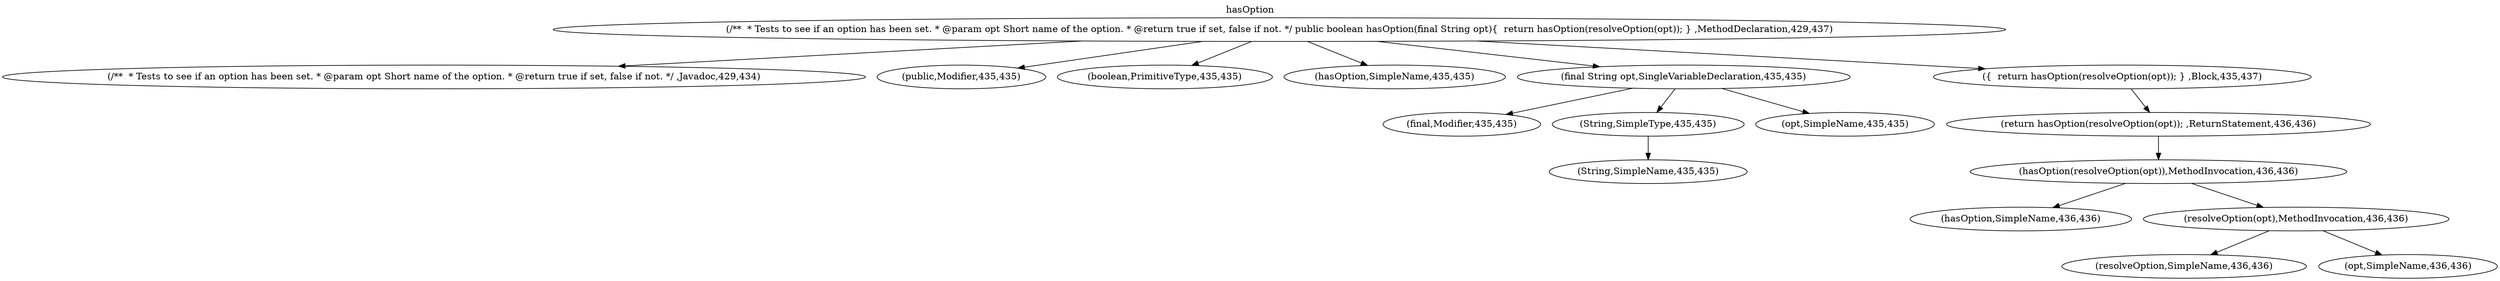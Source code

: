 digraph "DirectedGraph" {
graph [label = "hasOption", labelloc=t, concentrate = true];
"1959910454" [ label="(/**  * Tests to see if an option has been set. * @param opt Short name of the option. * @return true if set, false if not. */ public boolean hasOption(final String opt){  return hasOption(resolveOption(opt)); } ,MethodDeclaration,429,437)" type=31 startLineNumber=429 endLineNumber=437 ]
"1902237905" [ label="(/**  * Tests to see if an option has been set. * @param opt Short name of the option. * @return true if set, false if not. */ ,Javadoc,429,434)" type=29 startLineNumber=429 endLineNumber=434 ]
"1961002599" [ label="(public,Modifier,435,435)" type=83 startLineNumber=435 endLineNumber=435 ]
"485937598" [ label="(boolean,PrimitiveType,435,435)" type=39 startLineNumber=435 endLineNumber=435 ]
"1715248762" [ label="(hasOption,SimpleName,435,435)" type=42 startLineNumber=435 endLineNumber=435 ]
"434398524" [ label="(final String opt,SingleVariableDeclaration,435,435)" type=44 startLineNumber=435 endLineNumber=435 ]
"2035616217" [ label="(final,Modifier,435,435)" type=83 startLineNumber=435 endLineNumber=435 ]
"1392794732" [ label="(String,SimpleType,435,435)" type=43 startLineNumber=435 endLineNumber=435 ]
"1363793720" [ label="(String,SimpleName,435,435)" type=42 startLineNumber=435 endLineNumber=435 ]
"1807648168" [ label="(opt,SimpleName,435,435)" type=42 startLineNumber=435 endLineNumber=435 ]
"980697799" [ label="({  return hasOption(resolveOption(opt)); } ,Block,435,437)" type=8 startLineNumber=435 endLineNumber=437 ]
"1273143001" [ label="(return hasOption(resolveOption(opt)); ,ReturnStatement,436,436)" type=41 startLineNumber=436 endLineNumber=436 ]
"1418555530" [ label="(hasOption(resolveOption(opt)),MethodInvocation,436,436)" type=32 startLineNumber=436 endLineNumber=436 ]
"1258372214" [ label="(hasOption,SimpleName,436,436)" type=42 startLineNumber=436 endLineNumber=436 ]
"1408974251" [ label="(resolveOption(opt),MethodInvocation,436,436)" type=32 startLineNumber=436 endLineNumber=436 ]
"212890971" [ label="(resolveOption,SimpleName,436,436)" type=42 startLineNumber=436 endLineNumber=436 ]
"856055143" [ label="(opt,SimpleName,436,436)" type=42 startLineNumber=436 endLineNumber=436 ]
"1959910454" -> "1902237905"
"1959910454" -> "1961002599"
"1959910454" -> "485937598"
"1959910454" -> "1715248762"
"1959910454" -> "434398524"
"434398524" -> "2035616217"
"434398524" -> "1392794732"
"1392794732" -> "1363793720"
"434398524" -> "1807648168"
"1959910454" -> "980697799"
"980697799" -> "1273143001"
"1273143001" -> "1418555530"
"1418555530" -> "1258372214"
"1418555530" -> "1408974251"
"1408974251" -> "212890971"
"1408974251" -> "856055143"
}
